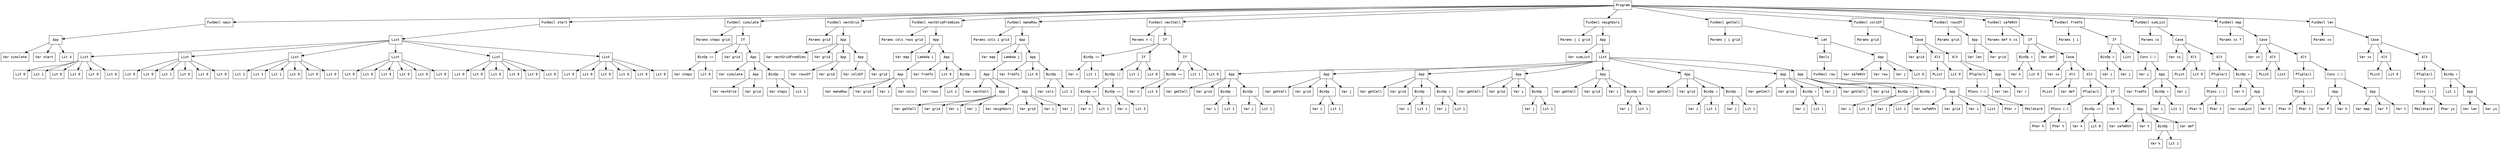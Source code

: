 digraph AST {
  rankdir=TB;
  node [shape=box,fontname="monospace"];
  0 [shape=box,label="Program"];
  1 [shape=box,label="FunDecl main"];
  2 [shape=box,label="App"];
  3 [shape=box,label="Var simulate"];
  2 -> 3;
  4 [shape=box,label="Var start"];
  2 -> 4;
  5 [shape=box,label="Lit 4"];
  2 -> 5;
  1 -> 2;
  0 -> 1;
  6 [shape=box,label="FunDecl start"];
  7 [shape=box,label="List"];
  8 [shape=box,label="List"];
  9 [shape=box,label="Lit 0"];
  8 -> 9;
  10 [shape=box,label="Lit 1"];
  8 -> 10;
  11 [shape=box,label="Lit 0"];
  8 -> 11;
  12 [shape=box,label="Lit 0"];
  8 -> 12;
  13 [shape=box,label="Lit 0"];
  8 -> 13;
  14 [shape=box,label="Lit 0"];
  8 -> 14;
  7 -> 8;
  15 [shape=box,label="List"];
  16 [shape=box,label="Lit 0"];
  15 -> 16;
  17 [shape=box,label="Lit 0"];
  15 -> 17;
  18 [shape=box,label="Lit 1"];
  15 -> 18;
  19 [shape=box,label="Lit 0"];
  15 -> 19;
  20 [shape=box,label="Lit 0"];
  15 -> 20;
  21 [shape=box,label="Lit 0"];
  15 -> 21;
  7 -> 15;
  22 [shape=box,label="List"];
  23 [shape=box,label="Lit 1"];
  22 -> 23;
  24 [shape=box,label="Lit 1"];
  22 -> 24;
  25 [shape=box,label="Lit 1"];
  22 -> 25;
  26 [shape=box,label="Lit 0"];
  22 -> 26;
  27 [shape=box,label="Lit 0"];
  22 -> 27;
  28 [shape=box,label="Lit 0"];
  22 -> 28;
  7 -> 22;
  29 [shape=box,label="List"];
  30 [shape=box,label="Lit 0"];
  29 -> 30;
  31 [shape=box,label="Lit 0"];
  29 -> 31;
  32 [shape=box,label="Lit 0"];
  29 -> 32;
  33 [shape=box,label="Lit 0"];
  29 -> 33;
  34 [shape=box,label="Lit 0"];
  29 -> 34;
  35 [shape=box,label="Lit 0"];
  29 -> 35;
  7 -> 29;
  36 [shape=box,label="List"];
  37 [shape=box,label="Lit 0"];
  36 -> 37;
  38 [shape=box,label="Lit 0"];
  36 -> 38;
  39 [shape=box,label="Lit 0"];
  36 -> 39;
  40 [shape=box,label="Lit 0"];
  36 -> 40;
  41 [shape=box,label="Lit 0"];
  36 -> 41;
  42 [shape=box,label="Lit 0"];
  36 -> 42;
  7 -> 36;
  43 [shape=box,label="List"];
  44 [shape=box,label="Lit 0"];
  43 -> 44;
  45 [shape=box,label="Lit 0"];
  43 -> 45;
  46 [shape=box,label="Lit 0"];
  43 -> 46;
  47 [shape=box,label="Lit 0"];
  43 -> 47;
  48 [shape=box,label="Lit 0"];
  43 -> 48;
  49 [shape=box,label="Lit 0"];
  43 -> 49;
  7 -> 43;
  6 -> 7;
  0 -> 6;
  50 [shape=box,label="FunDecl simulate"];
  51 [shape=box,label="Params steps grid"];
  50 -> 51;
  52 [shape=box,label="If"];
  53 [shape=box,label="BinOp =="];
  54 [shape=box,label="Var steps"];
  53 -> 54;
  55 [shape=box,label="Lit 0"];
  53 -> 55;
  52 -> 53;
  56 [shape=box,label="Var grid"];
  52 -> 56;
  57 [shape=box,label="App"];
  58 [shape=box,label="Var simulate"];
  57 -> 58;
  59 [shape=box,label="App"];
  60 [shape=box,label="Var nextGrid"];
  59 -> 60;
  61 [shape=box,label="Var grid"];
  59 -> 61;
  57 -> 59;
  62 [shape=box,label="BinOp -"];
  63 [shape=box,label="Var steps"];
  62 -> 63;
  64 [shape=box,label="Lit 1"];
  62 -> 64;
  57 -> 62;
  52 -> 57;
  50 -> 52;
  0 -> 50;
  65 [shape=box,label="FunDecl nextGrid"];
  66 [shape=box,label="Params grid"];
  65 -> 66;
  67 [shape=box,label="App"];
  68 [shape=box,label="Var nextGridFromDims"];
  67 -> 68;
  69 [shape=box,label="Var grid"];
  67 -> 69;
  70 [shape=box,label="App"];
  71 [shape=box,label="Var rowsOf"];
  70 -> 71;
  72 [shape=box,label="Var grid"];
  70 -> 72;
  67 -> 70;
  73 [shape=box,label="App"];
  74 [shape=box,label="Var colsOf"];
  73 -> 74;
  75 [shape=box,label="Var grid"];
  73 -> 75;
  67 -> 73;
  65 -> 67;
  0 -> 65;
  76 [shape=box,label="FunDecl nextGridFromDims"];
  77 [shape=box,label="Params cols rows grid"];
  76 -> 77;
  78 [shape=box,label="App"];
  79 [shape=box,label="Var map"];
  78 -> 79;
  80 [shape=box,label="Lambda i"];
  81 [shape=box,label="App"];
  82 [shape=box,label="Var makeRow"];
  81 -> 82;
  83 [shape=box,label="Var grid"];
  81 -> 83;
  84 [shape=box,label="Var i"];
  81 -> 84;
  85 [shape=box,label="Var cols"];
  81 -> 85;
  80 -> 81;
  78 -> 80;
  86 [shape=box,label="App"];
  87 [shape=box,label="Var fromTo"];
  86 -> 87;
  88 [shape=box,label="Lit 0"];
  86 -> 88;
  89 [shape=box,label="BinOp -"];
  90 [shape=box,label="Var rows"];
  89 -> 90;
  91 [shape=box,label="Lit 1"];
  89 -> 91;
  86 -> 89;
  78 -> 86;
  76 -> 78;
  0 -> 76;
  92 [shape=box,label="FunDecl makeRow"];
  93 [shape=box,label="Params cols i grid"];
  92 -> 93;
  94 [shape=box,label="App"];
  95 [shape=box,label="Var map"];
  94 -> 95;
  96 [shape=box,label="Lambda j"];
  97 [shape=box,label="App"];
  98 [shape=box,label="Var nextCell"];
  97 -> 98;
  99 [shape=box,label="App"];
  100 [shape=box,label="Var getCell"];
  99 -> 100;
  101 [shape=box,label="Var grid"];
  99 -> 101;
  102 [shape=box,label="Var i"];
  99 -> 102;
  103 [shape=box,label="Var j"];
  99 -> 103;
  97 -> 99;
  104 [shape=box,label="App"];
  105 [shape=box,label="Var neighbors"];
  104 -> 105;
  106 [shape=box,label="Var grid"];
  104 -> 106;
  107 [shape=box,label="Var i"];
  104 -> 107;
  108 [shape=box,label="Var j"];
  104 -> 108;
  97 -> 104;
  96 -> 97;
  94 -> 96;
  109 [shape=box,label="App"];
  110 [shape=box,label="Var fromTo"];
  109 -> 110;
  111 [shape=box,label="Lit 0"];
  109 -> 111;
  112 [shape=box,label="BinOp -"];
  113 [shape=box,label="Var cols"];
  112 -> 113;
  114 [shape=box,label="Lit 1"];
  112 -> 114;
  109 -> 112;
  94 -> 109;
  92 -> 94;
  0 -> 92;
  115 [shape=box,label="FunDecl nextCell"];
  116 [shape=box,label="Params n c"];
  115 -> 116;
  117 [shape=box,label="If"];
  118 [shape=box,label="BinOp =="];
  119 [shape=box,label="Var c"];
  118 -> 119;
  120 [shape=box,label="Lit 1"];
  118 -> 120;
  117 -> 118;
  121 [shape=box,label="If"];
  122 [shape=box,label="BinOp ||"];
  123 [shape=box,label="BinOp =="];
  124 [shape=box,label="Var n"];
  123 -> 124;
  125 [shape=box,label="Lit 2"];
  123 -> 125;
  122 -> 123;
  126 [shape=box,label="BinOp =="];
  127 [shape=box,label="Var n"];
  126 -> 127;
  128 [shape=box,label="Lit 3"];
  126 -> 128;
  122 -> 126;
  121 -> 122;
  129 [shape=box,label="Lit 1"];
  121 -> 129;
  130 [shape=box,label="Lit 0"];
  121 -> 130;
  117 -> 121;
  131 [shape=box,label="If"];
  132 [shape=box,label="BinOp =="];
  133 [shape=box,label="Var n"];
  132 -> 133;
  134 [shape=box,label="Lit 3"];
  132 -> 134;
  131 -> 132;
  135 [shape=box,label="Lit 1"];
  131 -> 135;
  136 [shape=box,label="Lit 0"];
  131 -> 136;
  117 -> 131;
  115 -> 117;
  0 -> 115;
  137 [shape=box,label="FunDecl neighbors"];
  138 [shape=box,label="Params j i grid"];
  137 -> 138;
  139 [shape=box,label="App"];
  140 [shape=box,label="Var sumList"];
  139 -> 140;
  141 [shape=box,label="List"];
  142 [shape=box,label="App"];
  143 [shape=box,label="Var getCell"];
  142 -> 143;
  144 [shape=box,label="Var grid"];
  142 -> 144;
  145 [shape=box,label="BinOp -"];
  146 [shape=box,label="Var i"];
  145 -> 146;
  147 [shape=box,label="Lit 1"];
  145 -> 147;
  142 -> 145;
  148 [shape=box,label="BinOp -"];
  149 [shape=box,label="Var j"];
  148 -> 149;
  150 [shape=box,label="Lit 1"];
  148 -> 150;
  142 -> 148;
  141 -> 142;
  151 [shape=box,label="App"];
  152 [shape=box,label="Var getCell"];
  151 -> 152;
  153 [shape=box,label="Var grid"];
  151 -> 153;
  154 [shape=box,label="BinOp -"];
  155 [shape=box,label="Var i"];
  154 -> 155;
  156 [shape=box,label="Lit 1"];
  154 -> 156;
  151 -> 154;
  157 [shape=box,label="Var j"];
  151 -> 157;
  141 -> 151;
  158 [shape=box,label="App"];
  159 [shape=box,label="Var getCell"];
  158 -> 159;
  160 [shape=box,label="Var grid"];
  158 -> 160;
  161 [shape=box,label="BinOp -"];
  162 [shape=box,label="Var i"];
  161 -> 162;
  163 [shape=box,label="Lit 1"];
  161 -> 163;
  158 -> 161;
  164 [shape=box,label="BinOp +"];
  165 [shape=box,label="Var j"];
  164 -> 165;
  166 [shape=box,label="Lit 1"];
  164 -> 166;
  158 -> 164;
  141 -> 158;
  167 [shape=box,label="App"];
  168 [shape=box,label="Var getCell"];
  167 -> 168;
  169 [shape=box,label="Var grid"];
  167 -> 169;
  170 [shape=box,label="Var i"];
  167 -> 170;
  171 [shape=box,label="BinOp -"];
  172 [shape=box,label="Var j"];
  171 -> 172;
  173 [shape=box,label="Lit 1"];
  171 -> 173;
  167 -> 171;
  141 -> 167;
  174 [shape=box,label="App"];
  175 [shape=box,label="Var getCell"];
  174 -> 175;
  176 [shape=box,label="Var grid"];
  174 -> 176;
  177 [shape=box,label="Var i"];
  174 -> 177;
  178 [shape=box,label="BinOp +"];
  179 [shape=box,label="Var j"];
  178 -> 179;
  180 [shape=box,label="Lit 1"];
  178 -> 180;
  174 -> 178;
  141 -> 174;
  181 [shape=box,label="App"];
  182 [shape=box,label="Var getCell"];
  181 -> 182;
  183 [shape=box,label="Var grid"];
  181 -> 183;
  184 [shape=box,label="BinOp +"];
  185 [shape=box,label="Var i"];
  184 -> 185;
  186 [shape=box,label="Lit 1"];
  184 -> 186;
  181 -> 184;
  187 [shape=box,label="BinOp -"];
  188 [shape=box,label="Var j"];
  187 -> 188;
  189 [shape=box,label="Lit 1"];
  187 -> 189;
  181 -> 187;
  141 -> 181;
  190 [shape=box,label="App"];
  191 [shape=box,label="Var getCell"];
  190 -> 191;
  192 [shape=box,label="Var grid"];
  190 -> 192;
  193 [shape=box,label="BinOp +"];
  194 [shape=box,label="Var i"];
  193 -> 194;
  195 [shape=box,label="Lit 1"];
  193 -> 195;
  190 -> 193;
  196 [shape=box,label="Var j"];
  190 -> 196;
  141 -> 190;
  197 [shape=box,label="App"];
  198 [shape=box,label="Var getCell"];
  197 -> 198;
  199 [shape=box,label="Var grid"];
  197 -> 199;
  200 [shape=box,label="BinOp +"];
  201 [shape=box,label="Var i"];
  200 -> 201;
  202 [shape=box,label="Lit 1"];
  200 -> 202;
  197 -> 200;
  203 [shape=box,label="BinOp +"];
  204 [shape=box,label="Var j"];
  203 -> 204;
  205 [shape=box,label="Lit 1"];
  203 -> 205;
  197 -> 203;
  141 -> 197;
  139 -> 141;
  137 -> 139;
  0 -> 137;
  206 [shape=box,label="FunDecl getCell"];
  207 [shape=box,label="Params j i grid"];
  206 -> 207;
  208 [shape=box,label="Let"];
  209 [shape=box,label="Decls"];
  208 -> 209;
  210 [shape=box,label="FunDecl row"];
  211 [shape=box,label="App"];
  212 [shape=box,label="Var safeNth"];
  211 -> 212;
  213 [shape=box,label="Var grid"];
  211 -> 213;
  214 [shape=box,label="Var i"];
  211 -> 214;
  215 [shape=box,label="List"];
  211 -> 215;
  210 -> 211;
  209 -> 210;
  216 [shape=box,label="App"];
  217 [shape=box,label="Var safeNth"];
  216 -> 217;
  218 [shape=box,label="Var row"];
  216 -> 218;
  219 [shape=box,label="Var j"];
  216 -> 219;
  220 [shape=box,label="Lit 0"];
  216 -> 220;
  208 -> 216;
  206 -> 208;
  0 -> 206;
  221 [shape=box,label="FunDecl colsOf"];
  222 [shape=box,label="Params grid"];
  221 -> 222;
  223 [shape=box,label="Case"];
  224 [shape=box,label="Var grid"];
  223 -> 224;
  225 [shape=box,label="Alt"];
  226 [shape=box,label="PList"];
  227 [shape=box,label="Lit 0"];
  225 -> 226;
  225 -> 227;
  223 -> 225;
  228 [shape=box,label="Alt"];
  229 [shape=box,label="PTuple/1"];
  230 [shape=box,label="PCons (:)"];
  231 [shape=box,label="PVar r"];
  232 [shape=box,label="PWildcard"];
  230 -> 231;
  230 -> 232;
  229 -> 230;
  233 [shape=box,label="App"];
  234 [shape=box,label="Var len"];
  233 -> 234;
  235 [shape=box,label="Var r"];
  233 -> 235;
  228 -> 229;
  228 -> 233;
  223 -> 228;
  221 -> 223;
  0 -> 221;
  236 [shape=box,label="FunDecl rowsOf"];
  237 [shape=box,label="Params grid"];
  236 -> 237;
  238 [shape=box,label="App"];
  239 [shape=box,label="Var len"];
  238 -> 239;
  240 [shape=box,label="Var grid"];
  238 -> 240;
  236 -> 238;
  0 -> 236;
  241 [shape=box,label="FunDecl safeNth"];
  242 [shape=box,label="Params def k xs"];
  241 -> 242;
  243 [shape=box,label="If"];
  244 [shape=box,label="BinOp <"];
  245 [shape=box,label="Var k"];
  244 -> 245;
  246 [shape=box,label="Lit 0"];
  244 -> 246;
  243 -> 244;
  247 [shape=box,label="Var def"];
  243 -> 247;
  248 [shape=box,label="Case"];
  249 [shape=box,label="Var xs"];
  248 -> 249;
  250 [shape=box,label="Alt"];
  251 [shape=box,label="PList"];
  252 [shape=box,label="Var def"];
  250 -> 251;
  250 -> 252;
  248 -> 250;
  253 [shape=box,label="Alt"];
  254 [shape=box,label="PTuple/1"];
  255 [shape=box,label="PCons (:)"];
  256 [shape=box,label="PVar h"];
  257 [shape=box,label="PVar t"];
  255 -> 256;
  255 -> 257;
  254 -> 255;
  258 [shape=box,label="If"];
  259 [shape=box,label="BinOp =="];
  260 [shape=box,label="Var k"];
  259 -> 260;
  261 [shape=box,label="Lit 0"];
  259 -> 261;
  258 -> 259;
  262 [shape=box,label="Var h"];
  258 -> 262;
  263 [shape=box,label="App"];
  264 [shape=box,label="Var safeNth"];
  263 -> 264;
  265 [shape=box,label="Var t"];
  263 -> 265;
  266 [shape=box,label="BinOp -"];
  267 [shape=box,label="Var k"];
  266 -> 267;
  268 [shape=box,label="Lit 1"];
  266 -> 268;
  263 -> 266;
  269 [shape=box,label="Var def"];
  263 -> 269;
  258 -> 263;
  253 -> 254;
  253 -> 258;
  248 -> 253;
  243 -> 248;
  241 -> 243;
  0 -> 241;
  270 [shape=box,label="FunDecl fromTo"];
  271 [shape=box,label="Params j i"];
  270 -> 271;
  272 [shape=box,label="If"];
  273 [shape=box,label="BinOp >"];
  274 [shape=box,label="Var i"];
  273 -> 274;
  275 [shape=box,label="Var j"];
  273 -> 275;
  272 -> 273;
  276 [shape=box,label="List"];
  272 -> 276;
  277 [shape=box,label="Cons (:)"];
  278 [shape=box,label="Var i"];
  277 -> 278;
  279 [shape=box,label="App"];
  280 [shape=box,label="Var fromTo"];
  279 -> 280;
  281 [shape=box,label="BinOp +"];
  282 [shape=box,label="Var i"];
  281 -> 282;
  283 [shape=box,label="Lit 1"];
  281 -> 283;
  279 -> 281;
  284 [shape=box,label="Var j"];
  279 -> 284;
  277 -> 279;
  272 -> 277;
  270 -> 272;
  0 -> 270;
  285 [shape=box,label="FunDecl sumList"];
  286 [shape=box,label="Params xs"];
  285 -> 286;
  287 [shape=box,label="Case"];
  288 [shape=box,label="Var xs"];
  287 -> 288;
  289 [shape=box,label="Alt"];
  290 [shape=box,label="PList"];
  291 [shape=box,label="Lit 0"];
  289 -> 290;
  289 -> 291;
  287 -> 289;
  292 [shape=box,label="Alt"];
  293 [shape=box,label="PTuple/1"];
  294 [shape=box,label="PCons (:)"];
  295 [shape=box,label="PVar h"];
  296 [shape=box,label="PVar t"];
  294 -> 295;
  294 -> 296;
  293 -> 294;
  297 [shape=box,label="BinOp +"];
  298 [shape=box,label="Var h"];
  297 -> 298;
  299 [shape=box,label="App"];
  300 [shape=box,label="Var sumList"];
  299 -> 300;
  301 [shape=box,label="Var t"];
  299 -> 301;
  297 -> 299;
  292 -> 293;
  292 -> 297;
  287 -> 292;
  285 -> 287;
  0 -> 285;
  302 [shape=box,label="FunDecl map"];
  303 [shape=box,label="Params xs f"];
  302 -> 303;
  304 [shape=box,label="Case"];
  305 [shape=box,label="Var xs"];
  304 -> 305;
  306 [shape=box,label="Alt"];
  307 [shape=box,label="PList"];
  308 [shape=box,label="List"];
  306 -> 307;
  306 -> 308;
  304 -> 306;
  309 [shape=box,label="Alt"];
  310 [shape=box,label="PTuple/1"];
  311 [shape=box,label="PCons (:)"];
  312 [shape=box,label="PVar h"];
  313 [shape=box,label="PVar t"];
  311 -> 312;
  311 -> 313;
  310 -> 311;
  314 [shape=box,label="Cons (:)"];
  315 [shape=box,label="App"];
  316 [shape=box,label="Var f"];
  315 -> 316;
  317 [shape=box,label="Var h"];
  315 -> 317;
  314 -> 315;
  318 [shape=box,label="App"];
  319 [shape=box,label="Var map"];
  318 -> 319;
  320 [shape=box,label="Var f"];
  318 -> 320;
  321 [shape=box,label="Var t"];
  318 -> 321;
  314 -> 318;
  309 -> 310;
  309 -> 314;
  304 -> 309;
  302 -> 304;
  0 -> 302;
  322 [shape=box,label="FunDecl len"];
  323 [shape=box,label="Params xs"];
  322 -> 323;
  324 [shape=box,label="Case"];
  325 [shape=box,label="Var xs"];
  324 -> 325;
  326 [shape=box,label="Alt"];
  327 [shape=box,label="PList"];
  328 [shape=box,label="Lit 0"];
  326 -> 327;
  326 -> 328;
  324 -> 326;
  329 [shape=box,label="Alt"];
  330 [shape=box,label="PTuple/1"];
  331 [shape=box,label="PCons (:)"];
  332 [shape=box,label="PWildcard"];
  333 [shape=box,label="PVar ys"];
  331 -> 332;
  331 -> 333;
  330 -> 331;
  334 [shape=box,label="BinOp +"];
  335 [shape=box,label="Lit 1"];
  334 -> 335;
  336 [shape=box,label="App"];
  337 [shape=box,label="Var len"];
  336 -> 337;
  338 [shape=box,label="Var ys"];
  336 -> 338;
  334 -> 336;
  329 -> 330;
  329 -> 334;
  324 -> 329;
  322 -> 324;
  0 -> 322;
}
